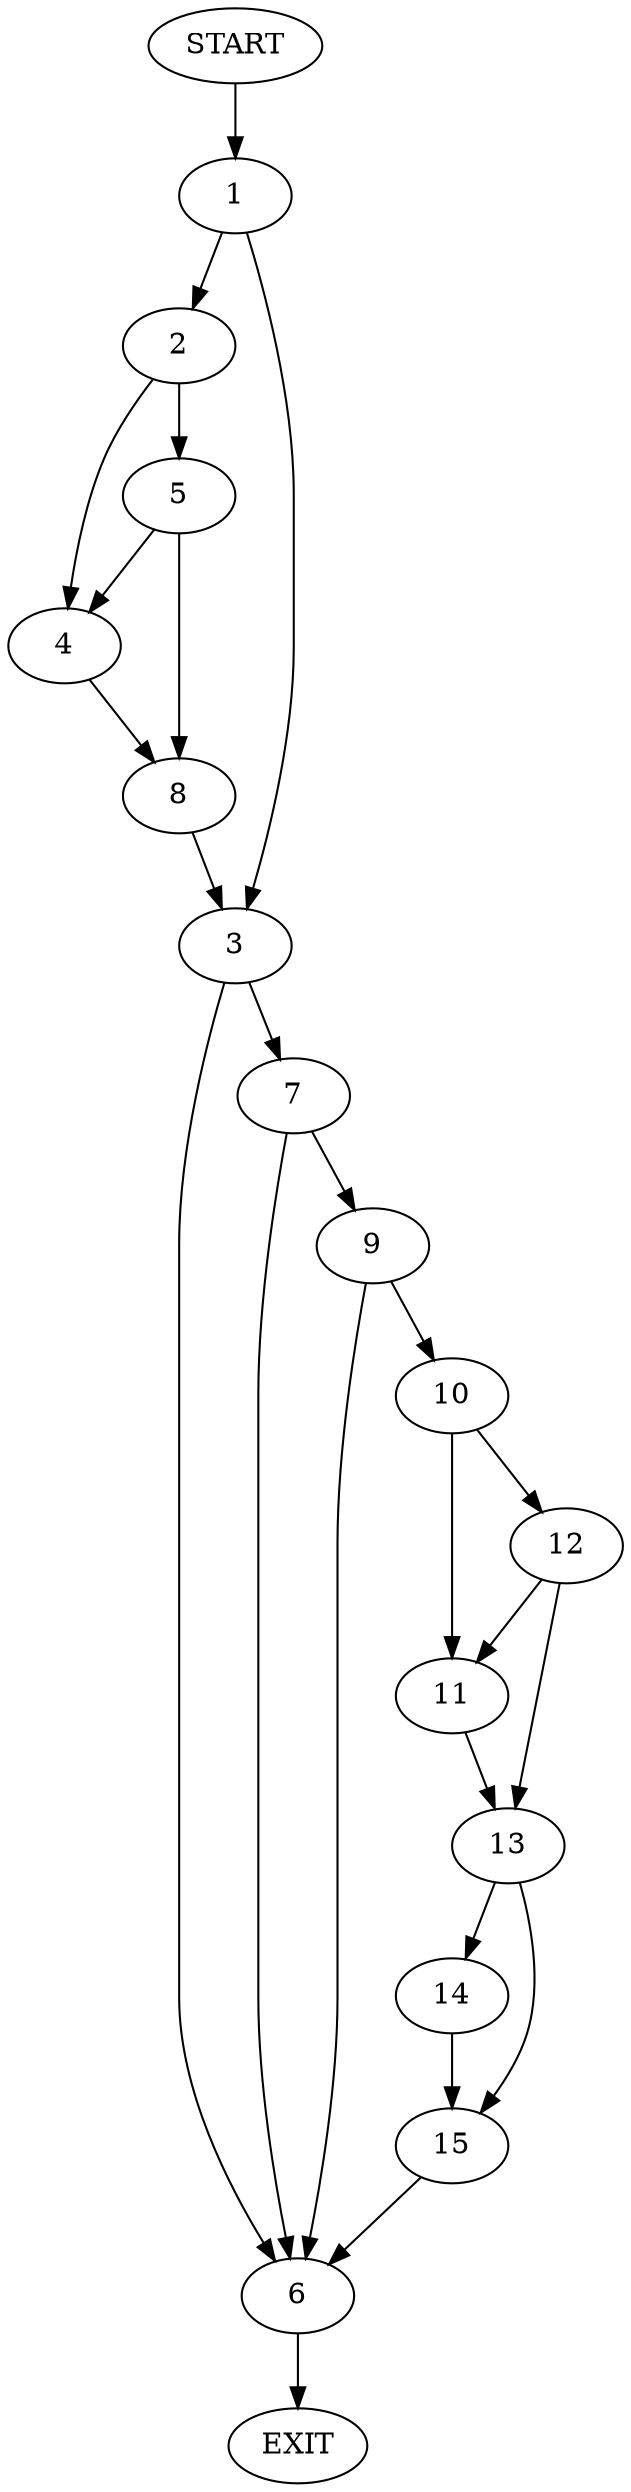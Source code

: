 digraph {
0 [label="START"]
16 [label="EXIT"]
0 -> 1
1 -> 2
1 -> 3
2 -> 4
2 -> 5
3 -> 6
3 -> 7
4 -> 8
5 -> 4
5 -> 8
8 -> 3
6 -> 16
7 -> 6
7 -> 9
9 -> 6
9 -> 10
10 -> 11
10 -> 12
11 -> 13
12 -> 11
12 -> 13
13 -> 14
13 -> 15
15 -> 6
14 -> 15
}
